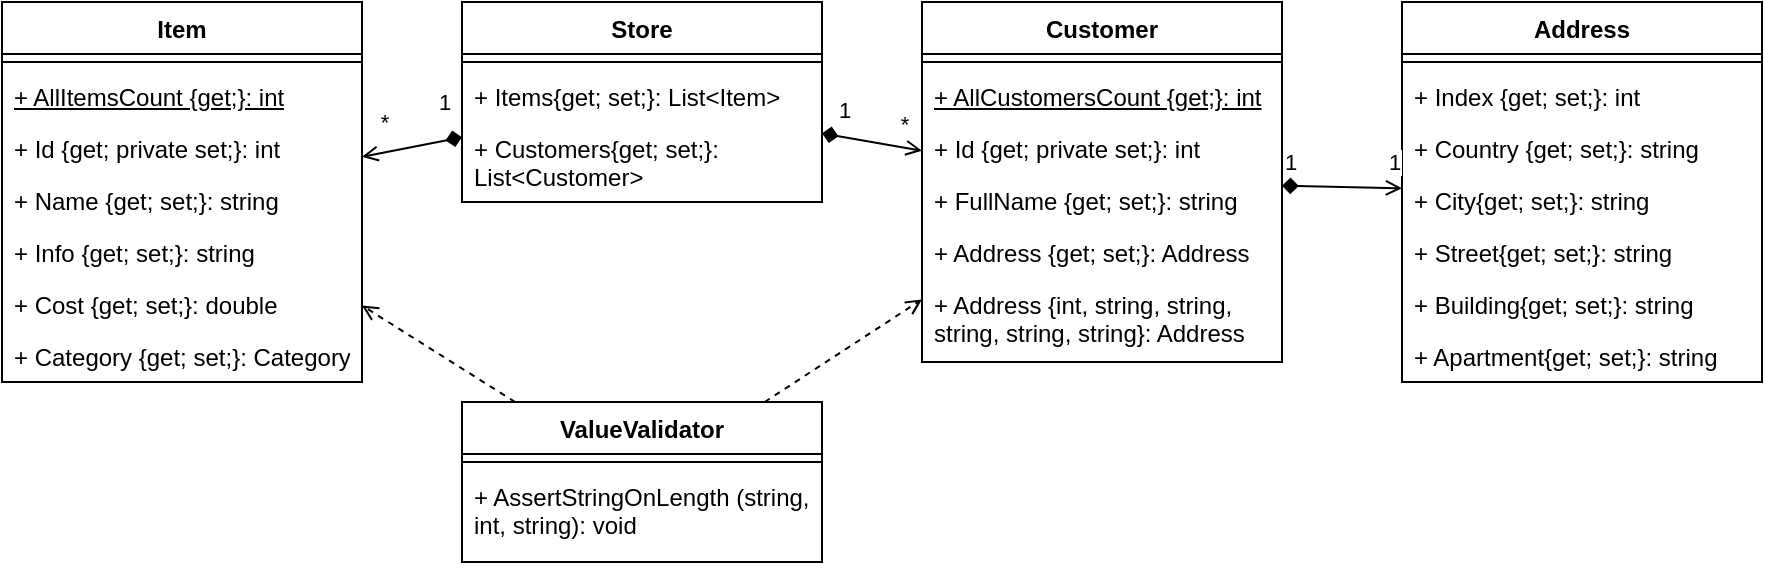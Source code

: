 <mxfile version="24.7.16">
  <diagram name="Страница — 1" id="cyyqTEQfqlTlpgTbPCYP">
    <mxGraphModel dx="1077" dy="600" grid="1" gridSize="10" guides="1" tooltips="1" connect="1" arrows="1" fold="1" page="1" pageScale="1" pageWidth="827" pageHeight="1169" math="0" shadow="0">
      <root>
        <mxCell id="0" />
        <mxCell id="1" parent="0" />
        <mxCell id="aCuDsNtKosJYIBM2p1oK-1" value="Item" style="swimlane;fontStyle=1;align=center;verticalAlign=top;childLayout=stackLayout;horizontal=1;startSize=26;horizontalStack=0;resizeParent=1;resizeParentMax=0;resizeLast=0;collapsible=1;marginBottom=0;whiteSpace=wrap;html=1;" parent="1" vertex="1">
          <mxGeometry x="50" y="40" width="180" height="190" as="geometry">
            <mxRectangle x="190" y="80" width="100" height="30" as="alternateBounds" />
          </mxGeometry>
        </mxCell>
        <mxCell id="aCuDsNtKosJYIBM2p1oK-3" value="" style="line;strokeWidth=1;fillColor=none;align=left;verticalAlign=middle;spacingTop=-1;spacingLeft=3;spacingRight=3;rotatable=0;labelPosition=right;points=[];portConstraint=eastwest;strokeColor=inherit;" parent="aCuDsNtKosJYIBM2p1oK-1" vertex="1">
          <mxGeometry y="26" width="180" height="8" as="geometry" />
        </mxCell>
        <mxCell id="aCuDsNtKosJYIBM2p1oK-4" value="&lt;u&gt;+ AllItemsCount {get;}: int&lt;/u&gt;" style="text;strokeColor=none;fillColor=none;align=left;verticalAlign=top;spacingLeft=4;spacingRight=4;overflow=hidden;rotatable=0;points=[[0,0.5],[1,0.5]];portConstraint=eastwest;whiteSpace=wrap;html=1;" parent="aCuDsNtKosJYIBM2p1oK-1" vertex="1">
          <mxGeometry y="34" width="180" height="26" as="geometry" />
        </mxCell>
        <mxCell id="aCuDsNtKosJYIBM2p1oK-12" value="+ Id {get; private set;}: int" style="text;strokeColor=none;fillColor=none;align=left;verticalAlign=top;spacingLeft=4;spacingRight=4;overflow=hidden;rotatable=0;points=[[0,0.5],[1,0.5]];portConstraint=eastwest;whiteSpace=wrap;html=1;" parent="aCuDsNtKosJYIBM2p1oK-1" vertex="1">
          <mxGeometry y="60" width="180" height="26" as="geometry" />
        </mxCell>
        <mxCell id="aCuDsNtKosJYIBM2p1oK-11" value="+ Name {get; set;}: string" style="text;strokeColor=none;fillColor=none;align=left;verticalAlign=top;spacingLeft=4;spacingRight=4;overflow=hidden;rotatable=0;points=[[0,0.5],[1,0.5]];portConstraint=eastwest;whiteSpace=wrap;html=1;" parent="aCuDsNtKosJYIBM2p1oK-1" vertex="1">
          <mxGeometry y="86" width="180" height="26" as="geometry" />
        </mxCell>
        <mxCell id="aCuDsNtKosJYIBM2p1oK-10" value="+ Info {get; set;}: string" style="text;strokeColor=none;fillColor=none;align=left;verticalAlign=top;spacingLeft=4;spacingRight=4;overflow=hidden;rotatable=0;points=[[0,0.5],[1,0.5]];portConstraint=eastwest;whiteSpace=wrap;html=1;" parent="aCuDsNtKosJYIBM2p1oK-1" vertex="1">
          <mxGeometry y="112" width="180" height="26" as="geometry" />
        </mxCell>
        <mxCell id="aCuDsNtKosJYIBM2p1oK-9" value="+ Cost {get; set;}: double" style="text;strokeColor=none;fillColor=none;align=left;verticalAlign=top;spacingLeft=4;spacingRight=4;overflow=hidden;rotatable=0;points=[[0,0.5],[1,0.5]];portConstraint=eastwest;whiteSpace=wrap;html=1;" parent="aCuDsNtKosJYIBM2p1oK-1" vertex="1">
          <mxGeometry y="138" width="180" height="26" as="geometry" />
        </mxCell>
        <mxCell id="ZHy04P8eJpB74Ytnu8nM-1" value="+ Category {get; set;}: Category" style="text;strokeColor=none;fillColor=none;align=left;verticalAlign=top;spacingLeft=4;spacingRight=4;overflow=hidden;rotatable=0;points=[[0,0.5],[1,0.5]];portConstraint=eastwest;whiteSpace=wrap;html=1;" vertex="1" parent="aCuDsNtKosJYIBM2p1oK-1">
          <mxGeometry y="164" width="180" height="26" as="geometry" />
        </mxCell>
        <mxCell id="aCuDsNtKosJYIBM2p1oK-13" value="Customer" style="swimlane;fontStyle=1;align=center;verticalAlign=top;childLayout=stackLayout;horizontal=1;startSize=26;horizontalStack=0;resizeParent=1;resizeParentMax=0;resizeLast=0;collapsible=1;marginBottom=0;whiteSpace=wrap;html=1;" parent="1" vertex="1">
          <mxGeometry x="510" y="40" width="180" height="180" as="geometry">
            <mxRectangle x="190" y="80" width="100" height="30" as="alternateBounds" />
          </mxGeometry>
        </mxCell>
        <mxCell id="aCuDsNtKosJYIBM2p1oK-14" value="" style="line;strokeWidth=1;fillColor=none;align=left;verticalAlign=middle;spacingTop=-1;spacingLeft=3;spacingRight=3;rotatable=0;labelPosition=right;points=[];portConstraint=eastwest;strokeColor=inherit;" parent="aCuDsNtKosJYIBM2p1oK-13" vertex="1">
          <mxGeometry y="26" width="180" height="8" as="geometry" />
        </mxCell>
        <mxCell id="aCuDsNtKosJYIBM2p1oK-15" value="&lt;u&gt;+ AllCustomersCount {get;}: int&lt;/u&gt;" style="text;strokeColor=none;fillColor=none;align=left;verticalAlign=top;spacingLeft=4;spacingRight=4;overflow=hidden;rotatable=0;points=[[0,0.5],[1,0.5]];portConstraint=eastwest;whiteSpace=wrap;html=1;" parent="aCuDsNtKosJYIBM2p1oK-13" vertex="1">
          <mxGeometry y="34" width="180" height="26" as="geometry" />
        </mxCell>
        <mxCell id="aCuDsNtKosJYIBM2p1oK-16" value="+ Id {get; private set;}: int" style="text;strokeColor=none;fillColor=none;align=left;verticalAlign=top;spacingLeft=4;spacingRight=4;overflow=hidden;rotatable=0;points=[[0,0.5],[1,0.5]];portConstraint=eastwest;whiteSpace=wrap;html=1;" parent="aCuDsNtKosJYIBM2p1oK-13" vertex="1">
          <mxGeometry y="60" width="180" height="26" as="geometry" />
        </mxCell>
        <mxCell id="aCuDsNtKosJYIBM2p1oK-17" value="+ FullName {get; set;}: string" style="text;strokeColor=none;fillColor=none;align=left;verticalAlign=top;spacingLeft=4;spacingRight=4;overflow=hidden;rotatable=0;points=[[0,0.5],[1,0.5]];portConstraint=eastwest;whiteSpace=wrap;html=1;" parent="aCuDsNtKosJYIBM2p1oK-13" vertex="1">
          <mxGeometry y="86" width="180" height="26" as="geometry" />
        </mxCell>
        <mxCell id="aCuDsNtKosJYIBM2p1oK-18" value="+ Address {get; set;}: Address" style="text;strokeColor=none;fillColor=none;align=left;verticalAlign=top;spacingLeft=4;spacingRight=4;overflow=hidden;rotatable=0;points=[[0,0.5],[1,0.5]];portConstraint=eastwest;whiteSpace=wrap;html=1;" parent="aCuDsNtKosJYIBM2p1oK-13" vertex="1">
          <mxGeometry y="112" width="180" height="26" as="geometry" />
        </mxCell>
        <mxCell id="ZHy04P8eJpB74Ytnu8nM-8" value="+ Address {int, string, string, string, string, string}: Address" style="text;strokeColor=none;fillColor=none;align=left;verticalAlign=top;spacingLeft=4;spacingRight=4;overflow=hidden;rotatable=0;points=[[0,0.5],[1,0.5]];portConstraint=eastwest;whiteSpace=wrap;html=1;" vertex="1" parent="aCuDsNtKosJYIBM2p1oK-13">
          <mxGeometry y="138" width="180" height="42" as="geometry" />
        </mxCell>
        <mxCell id="aCuDsNtKosJYIBM2p1oK-20" value="ValueValidator" style="swimlane;fontStyle=1;align=center;verticalAlign=top;childLayout=stackLayout;horizontal=1;startSize=26;horizontalStack=0;resizeParent=1;resizeParentMax=0;resizeLast=0;collapsible=1;marginBottom=0;whiteSpace=wrap;html=1;" parent="1" vertex="1">
          <mxGeometry x="280" y="240" width="180" height="80" as="geometry">
            <mxRectangle x="190" y="80" width="100" height="30" as="alternateBounds" />
          </mxGeometry>
        </mxCell>
        <mxCell id="aCuDsNtKosJYIBM2p1oK-21" value="" style="line;strokeWidth=1;fillColor=none;align=left;verticalAlign=middle;spacingTop=-1;spacingLeft=3;spacingRight=3;rotatable=0;labelPosition=right;points=[];portConstraint=eastwest;strokeColor=inherit;" parent="aCuDsNtKosJYIBM2p1oK-20" vertex="1">
          <mxGeometry y="26" width="180" height="8" as="geometry" />
        </mxCell>
        <mxCell id="aCuDsNtKosJYIBM2p1oK-25" value="+ AssertStringOnLength (string, int, string): void" style="text;strokeColor=none;fillColor=none;align=left;verticalAlign=top;spacingLeft=4;spacingRight=4;overflow=hidden;rotatable=0;points=[[0,0.5],[1,0.5]];portConstraint=eastwest;whiteSpace=wrap;html=1;" parent="aCuDsNtKosJYIBM2p1oK-20" vertex="1">
          <mxGeometry y="34" width="180" height="46" as="geometry" />
        </mxCell>
        <mxCell id="aCuDsNtKosJYIBM2p1oK-26" value="" style="endArrow=open;html=1;rounded=0;dashed=1;endFill=0;" parent="1" source="aCuDsNtKosJYIBM2p1oK-20" target="aCuDsNtKosJYIBM2p1oK-1" edge="1">
          <mxGeometry width="50" height="50" relative="1" as="geometry">
            <mxPoint x="290" y="270" as="sourcePoint" />
            <mxPoint x="340" y="220" as="targetPoint" />
          </mxGeometry>
        </mxCell>
        <mxCell id="aCuDsNtKosJYIBM2p1oK-27" value="" style="endArrow=open;html=1;rounded=0;dashed=1;endFill=0;" parent="1" source="aCuDsNtKosJYIBM2p1oK-20" target="aCuDsNtKosJYIBM2p1oK-13" edge="1">
          <mxGeometry width="50" height="50" relative="1" as="geometry">
            <mxPoint x="300" y="280" as="sourcePoint" />
            <mxPoint x="350" y="230" as="targetPoint" />
          </mxGeometry>
        </mxCell>
        <mxCell id="ZHy04P8eJpB74Ytnu8nM-2" value="Address" style="swimlane;fontStyle=1;align=center;verticalAlign=top;childLayout=stackLayout;horizontal=1;startSize=26;horizontalStack=0;resizeParent=1;resizeParentMax=0;resizeLast=0;collapsible=1;marginBottom=0;whiteSpace=wrap;html=1;" vertex="1" parent="1">
          <mxGeometry x="750" y="40" width="180" height="190" as="geometry">
            <mxRectangle x="190" y="80" width="100" height="30" as="alternateBounds" />
          </mxGeometry>
        </mxCell>
        <mxCell id="ZHy04P8eJpB74Ytnu8nM-3" value="" style="line;strokeWidth=1;fillColor=none;align=left;verticalAlign=middle;spacingTop=-1;spacingLeft=3;spacingRight=3;rotatable=0;labelPosition=right;points=[];portConstraint=eastwest;strokeColor=inherit;" vertex="1" parent="ZHy04P8eJpB74Ytnu8nM-2">
          <mxGeometry y="26" width="180" height="8" as="geometry" />
        </mxCell>
        <mxCell id="ZHy04P8eJpB74Ytnu8nM-4" value="+ Index {get; set;}: int" style="text;strokeColor=none;fillColor=none;align=left;verticalAlign=top;spacingLeft=4;spacingRight=4;overflow=hidden;rotatable=0;points=[[0,0.5],[1,0.5]];portConstraint=eastwest;whiteSpace=wrap;html=1;" vertex="1" parent="ZHy04P8eJpB74Ytnu8nM-2">
          <mxGeometry y="34" width="180" height="26" as="geometry" />
        </mxCell>
        <mxCell id="ZHy04P8eJpB74Ytnu8nM-5" value="+ Country {get; set;}: string" style="text;strokeColor=none;fillColor=none;align=left;verticalAlign=top;spacingLeft=4;spacingRight=4;overflow=hidden;rotatable=0;points=[[0,0.5],[1,0.5]];portConstraint=eastwest;whiteSpace=wrap;html=1;" vertex="1" parent="ZHy04P8eJpB74Ytnu8nM-2">
          <mxGeometry y="60" width="180" height="26" as="geometry" />
        </mxCell>
        <mxCell id="ZHy04P8eJpB74Ytnu8nM-6" value="+ City{get; set;}: string" style="text;strokeColor=none;fillColor=none;align=left;verticalAlign=top;spacingLeft=4;spacingRight=4;overflow=hidden;rotatable=0;points=[[0,0.5],[1,0.5]];portConstraint=eastwest;whiteSpace=wrap;html=1;" vertex="1" parent="ZHy04P8eJpB74Ytnu8nM-2">
          <mxGeometry y="86" width="180" height="26" as="geometry" />
        </mxCell>
        <mxCell id="ZHy04P8eJpB74Ytnu8nM-7" value="+ Street{get; set;}: string" style="text;strokeColor=none;fillColor=none;align=left;verticalAlign=top;spacingLeft=4;spacingRight=4;overflow=hidden;rotatable=0;points=[[0,0.5],[1,0.5]];portConstraint=eastwest;whiteSpace=wrap;html=1;" vertex="1" parent="ZHy04P8eJpB74Ytnu8nM-2">
          <mxGeometry y="112" width="180" height="26" as="geometry" />
        </mxCell>
        <mxCell id="ZHy04P8eJpB74Ytnu8nM-9" value="+ Building{get; set;}: string" style="text;strokeColor=none;fillColor=none;align=left;verticalAlign=top;spacingLeft=4;spacingRight=4;overflow=hidden;rotatable=0;points=[[0,0.5],[1,0.5]];portConstraint=eastwest;whiteSpace=wrap;html=1;" vertex="1" parent="ZHy04P8eJpB74Ytnu8nM-2">
          <mxGeometry y="138" width="180" height="26" as="geometry" />
        </mxCell>
        <mxCell id="ZHy04P8eJpB74Ytnu8nM-10" value="+ Apartment{get; set;}: string" style="text;strokeColor=none;fillColor=none;align=left;verticalAlign=top;spacingLeft=4;spacingRight=4;overflow=hidden;rotatable=0;points=[[0,0.5],[1,0.5]];portConstraint=eastwest;whiteSpace=wrap;html=1;" vertex="1" parent="ZHy04P8eJpB74Ytnu8nM-2">
          <mxGeometry y="164" width="180" height="26" as="geometry" />
        </mxCell>
        <mxCell id="ZHy04P8eJpB74Ytnu8nM-11" value="" style="endArrow=open;html=1;rounded=0;startArrow=diamond;startFill=1;endFill=0;" edge="1" parent="1" source="aCuDsNtKosJYIBM2p1oK-13" target="ZHy04P8eJpB74Ytnu8nM-2">
          <mxGeometry width="50" height="50" relative="1" as="geometry">
            <mxPoint x="450" y="280" as="sourcePoint" />
            <mxPoint x="500" y="230" as="targetPoint" />
          </mxGeometry>
        </mxCell>
        <mxCell id="ZHy04P8eJpB74Ytnu8nM-12" value="1" style="edgeLabel;html=1;align=center;verticalAlign=middle;resizable=0;points=[];" vertex="1" connectable="0" parent="ZHy04P8eJpB74Ytnu8nM-11">
          <mxGeometry x="-0.881" y="2" relative="1" as="geometry">
            <mxPoint y="-10" as="offset" />
          </mxGeometry>
        </mxCell>
        <mxCell id="ZHy04P8eJpB74Ytnu8nM-13" value="1" style="edgeLabel;html=1;align=center;verticalAlign=middle;resizable=0;points=[];" vertex="1" connectable="0" parent="ZHy04P8eJpB74Ytnu8nM-11">
          <mxGeometry x="0.871" y="3" relative="1" as="geometry">
            <mxPoint y="-10" as="offset" />
          </mxGeometry>
        </mxCell>
        <mxCell id="ZHy04P8eJpB74Ytnu8nM-14" value="Store" style="swimlane;fontStyle=1;align=center;verticalAlign=top;childLayout=stackLayout;horizontal=1;startSize=26;horizontalStack=0;resizeParent=1;resizeParentMax=0;resizeLast=0;collapsible=1;marginBottom=0;whiteSpace=wrap;html=1;" vertex="1" parent="1">
          <mxGeometry x="280" y="40" width="180" height="100" as="geometry">
            <mxRectangle x="190" y="80" width="100" height="30" as="alternateBounds" />
          </mxGeometry>
        </mxCell>
        <mxCell id="ZHy04P8eJpB74Ytnu8nM-15" value="" style="line;strokeWidth=1;fillColor=none;align=left;verticalAlign=middle;spacingTop=-1;spacingLeft=3;spacingRight=3;rotatable=0;labelPosition=right;points=[];portConstraint=eastwest;strokeColor=inherit;" vertex="1" parent="ZHy04P8eJpB74Ytnu8nM-14">
          <mxGeometry y="26" width="180" height="8" as="geometry" />
        </mxCell>
        <mxCell id="ZHy04P8eJpB74Ytnu8nM-18" value="+ Items{get; set;}: List&amp;lt;Item&amp;gt;" style="text;strokeColor=none;fillColor=none;align=left;verticalAlign=top;spacingLeft=4;spacingRight=4;overflow=hidden;rotatable=0;points=[[0,0.5],[1,0.5]];portConstraint=eastwest;whiteSpace=wrap;html=1;" vertex="1" parent="ZHy04P8eJpB74Ytnu8nM-14">
          <mxGeometry y="34" width="180" height="26" as="geometry" />
        </mxCell>
        <mxCell id="ZHy04P8eJpB74Ytnu8nM-19" value="+ Customers{get; set;}: List&amp;lt;Customer&amp;gt;" style="text;strokeColor=none;fillColor=none;align=left;verticalAlign=top;spacingLeft=4;spacingRight=4;overflow=hidden;rotatable=0;points=[[0,0.5],[1,0.5]];portConstraint=eastwest;whiteSpace=wrap;html=1;" vertex="1" parent="ZHy04P8eJpB74Ytnu8nM-14">
          <mxGeometry y="60" width="180" height="40" as="geometry" />
        </mxCell>
        <mxCell id="ZHy04P8eJpB74Ytnu8nM-21" value="" style="endArrow=open;html=1;rounded=0;startArrow=diamond;startFill=1;endFill=0;" edge="1" parent="1" source="ZHy04P8eJpB74Ytnu8nM-14" target="aCuDsNtKosJYIBM2p1oK-13">
          <mxGeometry width="50" height="50" relative="1" as="geometry">
            <mxPoint x="700" y="142" as="sourcePoint" />
            <mxPoint x="770" y="143" as="targetPoint" />
          </mxGeometry>
        </mxCell>
        <mxCell id="ZHy04P8eJpB74Ytnu8nM-22" value="1" style="edgeLabel;html=1;align=center;verticalAlign=middle;resizable=0;points=[];" vertex="1" connectable="0" parent="ZHy04P8eJpB74Ytnu8nM-21">
          <mxGeometry x="-0.881" y="2" relative="1" as="geometry">
            <mxPoint x="7" y="-10" as="offset" />
          </mxGeometry>
        </mxCell>
        <mxCell id="ZHy04P8eJpB74Ytnu8nM-23" value="*" style="edgeLabel;html=1;align=center;verticalAlign=middle;resizable=0;points=[];" vertex="1" connectable="0" parent="ZHy04P8eJpB74Ytnu8nM-21">
          <mxGeometry x="0.871" y="3" relative="1" as="geometry">
            <mxPoint x="-7" y="-10" as="offset" />
          </mxGeometry>
        </mxCell>
        <mxCell id="ZHy04P8eJpB74Ytnu8nM-24" value="" style="endArrow=open;html=1;rounded=0;startArrow=diamond;startFill=1;endFill=0;" edge="1" parent="1" source="ZHy04P8eJpB74Ytnu8nM-14" target="aCuDsNtKosJYIBM2p1oK-1">
          <mxGeometry width="50" height="50" relative="1" as="geometry">
            <mxPoint x="710" y="152" as="sourcePoint" />
            <mxPoint x="360" y="180" as="targetPoint" />
          </mxGeometry>
        </mxCell>
        <mxCell id="ZHy04P8eJpB74Ytnu8nM-25" value="1" style="edgeLabel;html=1;align=center;verticalAlign=middle;resizable=0;points=[];" vertex="1" connectable="0" parent="ZHy04P8eJpB74Ytnu8nM-24">
          <mxGeometry x="-0.881" y="2" relative="1" as="geometry">
            <mxPoint x="-7" y="-20" as="offset" />
          </mxGeometry>
        </mxCell>
        <mxCell id="ZHy04P8eJpB74Ytnu8nM-26" value="*" style="edgeLabel;html=1;align=center;verticalAlign=middle;resizable=0;points=[];" vertex="1" connectable="0" parent="ZHy04P8eJpB74Ytnu8nM-24">
          <mxGeometry x="0.871" y="3" relative="1" as="geometry">
            <mxPoint x="7" y="-20" as="offset" />
          </mxGeometry>
        </mxCell>
      </root>
    </mxGraphModel>
  </diagram>
</mxfile>
